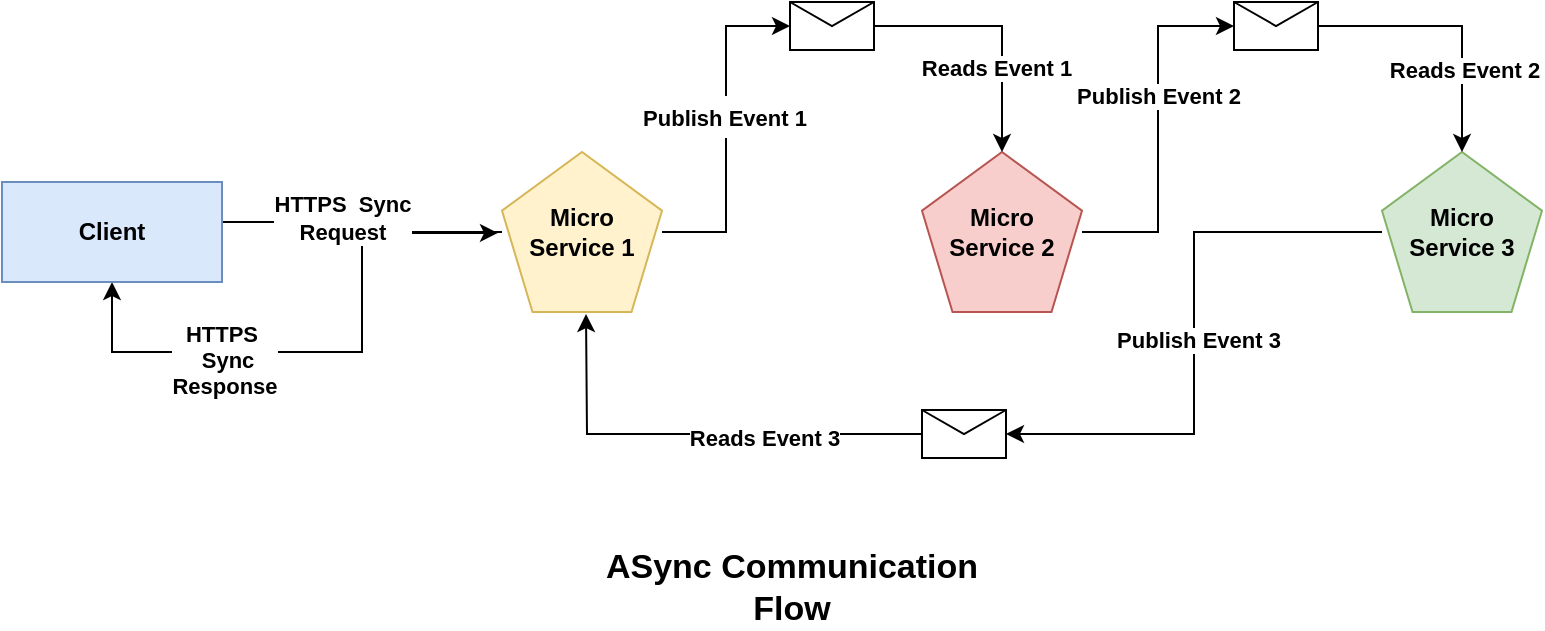 <mxfile version="17.4.0" type="device"><diagram id="rCPhJtlTNq-G4MMQFtrS" name="Page-1"><mxGraphModel dx="928" dy="504" grid="1" gridSize="12" guides="1" tooltips="1" connect="1" arrows="1" fold="1" page="1" pageScale="1" pageWidth="827" pageHeight="1169" math="0" shadow="0"><root><mxCell id="0"/><mxCell id="1" parent="0"/><mxCell id="r658CReXP4iI341EQq40-17" style="edgeStyle=orthogonalEdgeStyle;rounded=0;orthogonalLoop=1;jettySize=auto;html=1;entryX=0.5;entryY=1;entryDx=0;entryDy=0;" edge="1" parent="1" source="r658CReXP4iI341EQq40-1" target="r658CReXP4iI341EQq40-5"><mxGeometry relative="1" as="geometry"/></mxCell><mxCell id="r658CReXP4iI341EQq40-18" value="&lt;b&gt;HTTPS&amp;nbsp;&lt;br&gt;&amp;nbsp;Sync&lt;br&gt;Response&lt;br&gt;&lt;/b&gt;" style="edgeLabel;html=1;align=center;verticalAlign=middle;resizable=0;points=[];" vertex="1" connectable="0" parent="r658CReXP4iI341EQq40-17"><mxGeometry x="0.372" y="4" relative="1" as="geometry"><mxPoint as="offset"/></mxGeometry></mxCell><mxCell id="r658CReXP4iI341EQq40-29" style="edgeStyle=orthogonalEdgeStyle;rounded=0;orthogonalLoop=1;jettySize=auto;html=1;entryX=0;entryY=0.5;entryDx=0;entryDy=0;fontSize=17;" edge="1" parent="1" source="r658CReXP4iI341EQq40-1" target="r658CReXP4iI341EQq40-28"><mxGeometry relative="1" as="geometry"/></mxCell><mxCell id="r658CReXP4iI341EQq40-40" value="&lt;font style=&quot;font-size: 11px&quot;&gt;&lt;b&gt;Publish Event 1&lt;/b&gt;&lt;/font&gt;" style="edgeLabel;html=1;align=center;verticalAlign=middle;resizable=0;points=[];fontSize=17;" vertex="1" connectable="0" parent="r658CReXP4iI341EQq40-29"><mxGeometry x="0.078" y="1" relative="1" as="geometry"><mxPoint as="offset"/></mxGeometry></mxCell><mxCell id="r658CReXP4iI341EQq40-1" value="&lt;b&gt;Micro Service 1&lt;/b&gt;" style="whiteSpace=wrap;html=1;shape=mxgraph.basic.pentagon;fillColor=#fff2cc;strokeColor=#d6b656;" vertex="1" parent="1"><mxGeometry x="270" y="135" width="80" height="80" as="geometry"/></mxCell><mxCell id="r658CReXP4iI341EQq40-32" style="edgeStyle=orthogonalEdgeStyle;rounded=0;orthogonalLoop=1;jettySize=auto;html=1;entryX=0;entryY=0.5;entryDx=0;entryDy=0;fontSize=17;" edge="1" parent="1" source="r658CReXP4iI341EQq40-2" target="r658CReXP4iI341EQq40-31"><mxGeometry relative="1" as="geometry"/></mxCell><mxCell id="r658CReXP4iI341EQq40-42" value="&lt;b&gt;Publish Event 2&lt;/b&gt;" style="edgeLabel;html=1;align=center;verticalAlign=middle;resizable=0;points=[];fontSize=11;" vertex="1" connectable="0" parent="r658CReXP4iI341EQq40-32"><mxGeometry x="0.184" relative="1" as="geometry"><mxPoint as="offset"/></mxGeometry></mxCell><mxCell id="r658CReXP4iI341EQq40-2" value="&lt;b&gt;Micro Service 2&lt;/b&gt;" style="whiteSpace=wrap;html=1;shape=mxgraph.basic.pentagon;fillColor=#f8cecc;strokeColor=#b85450;" vertex="1" parent="1"><mxGeometry x="480" y="135" width="80" height="80" as="geometry"/></mxCell><mxCell id="r658CReXP4iI341EQq40-37" style="edgeStyle=orthogonalEdgeStyle;rounded=0;orthogonalLoop=1;jettySize=auto;html=1;entryX=1;entryY=0.5;entryDx=0;entryDy=0;fontSize=17;" edge="1" parent="1" source="r658CReXP4iI341EQq40-3" target="r658CReXP4iI341EQq40-36"><mxGeometry relative="1" as="geometry"/></mxCell><mxCell id="r658CReXP4iI341EQq40-43" value="&lt;b&gt;Publish Event 3&lt;/b&gt;" style="edgeLabel;html=1;align=center;verticalAlign=middle;resizable=0;points=[];fontSize=11;" vertex="1" connectable="0" parent="r658CReXP4iI341EQq40-37"><mxGeometry x="0.024" y="2" relative="1" as="geometry"><mxPoint as="offset"/></mxGeometry></mxCell><mxCell id="r658CReXP4iI341EQq40-3" value="&lt;b&gt;Micro Service 3&lt;/b&gt;" style="whiteSpace=wrap;html=1;shape=mxgraph.basic.pentagon;fillColor=#d5e8d4;strokeColor=#82b366;" vertex="1" parent="1"><mxGeometry x="710" y="135" width="80" height="80" as="geometry"/></mxCell><mxCell id="r658CReXP4iI341EQq40-6" style="edgeStyle=orthogonalEdgeStyle;rounded=0;orthogonalLoop=1;jettySize=auto;html=1;entryX=-0.025;entryY=0.506;entryDx=0;entryDy=0;entryPerimeter=0;" edge="1" parent="1" source="r658CReXP4iI341EQq40-5" target="r658CReXP4iI341EQq40-1"><mxGeometry relative="1" as="geometry"><Array as="points"><mxPoint x="199" y="170"/><mxPoint x="199" y="176"/></Array></mxGeometry></mxCell><mxCell id="r658CReXP4iI341EQq40-9" value="&lt;b&gt;HTTPS&amp;nbsp; Sync &lt;br&gt;Request&lt;/b&gt;" style="edgeLabel;html=1;align=center;verticalAlign=middle;resizable=0;points=[];" vertex="1" connectable="0" parent="r658CReXP4iI341EQq40-6"><mxGeometry x="-0.177" y="2" relative="1" as="geometry"><mxPoint x="1" as="offset"/></mxGeometry></mxCell><mxCell id="r658CReXP4iI341EQq40-5" value="&lt;b&gt;Client&lt;/b&gt;" style="rounded=0;whiteSpace=wrap;html=1;fillColor=#dae8fc;strokeColor=#6c8ebf;" vertex="1" parent="1"><mxGeometry x="20" y="150" width="110" height="50" as="geometry"/></mxCell><mxCell id="r658CReXP4iI341EQq40-21" value="&lt;b&gt;&lt;font style=&quot;font-size: 17px&quot;&gt;ASync Communication Flow&lt;/font&gt;&lt;/b&gt;" style="text;html=1;strokeColor=none;fillColor=none;align=center;verticalAlign=middle;whiteSpace=wrap;rounded=0;" vertex="1" parent="1"><mxGeometry x="300" y="348" width="230" height="10" as="geometry"/></mxCell><mxCell id="r658CReXP4iI341EQq40-22" style="edgeStyle=orthogonalEdgeStyle;rounded=0;orthogonalLoop=1;jettySize=auto;html=1;exitX=0.5;exitY=1;exitDx=0;exitDy=0;fontSize=17;" edge="1" parent="1" source="r658CReXP4iI341EQq40-21" target="r658CReXP4iI341EQq40-21"><mxGeometry relative="1" as="geometry"/></mxCell><mxCell id="r658CReXP4iI341EQq40-30" style="edgeStyle=orthogonalEdgeStyle;rounded=0;orthogonalLoop=1;jettySize=auto;html=1;entryX=0.5;entryY=0;entryDx=0;entryDy=0;entryPerimeter=0;fontSize=17;" edge="1" parent="1" source="r658CReXP4iI341EQq40-28" target="r658CReXP4iI341EQq40-2"><mxGeometry relative="1" as="geometry"/></mxCell><mxCell id="r658CReXP4iI341EQq40-44" value="&lt;b&gt;Reads Event 1&lt;/b&gt;" style="edgeLabel;html=1;align=center;verticalAlign=middle;resizable=0;points=[];fontSize=11;" vertex="1" connectable="0" parent="r658CReXP4iI341EQq40-30"><mxGeometry x="0.339" y="-3" relative="1" as="geometry"><mxPoint as="offset"/></mxGeometry></mxCell><mxCell id="r658CReXP4iI341EQq40-28" value="" style="shape=message;html=1;whiteSpace=wrap;html=1;outlineConnect=0;fontSize=17;" vertex="1" parent="1"><mxGeometry x="414" y="60" width="42" height="24" as="geometry"/></mxCell><mxCell id="r658CReXP4iI341EQq40-33" style="edgeStyle=orthogonalEdgeStyle;rounded=0;orthogonalLoop=1;jettySize=auto;html=1;entryX=0.5;entryY=0;entryDx=0;entryDy=0;entryPerimeter=0;fontSize=17;" edge="1" parent="1" source="r658CReXP4iI341EQq40-31" target="r658CReXP4iI341EQq40-3"><mxGeometry relative="1" as="geometry"/></mxCell><mxCell id="r658CReXP4iI341EQq40-45" value="&lt;b&gt;Reads Event 2&lt;/b&gt;" style="edgeLabel;html=1;align=center;verticalAlign=middle;resizable=0;points=[];fontSize=11;" vertex="1" connectable="0" parent="r658CReXP4iI341EQq40-33"><mxGeometry x="0.393" y="1" relative="1" as="geometry"><mxPoint as="offset"/></mxGeometry></mxCell><mxCell id="r658CReXP4iI341EQq40-31" value="" style="shape=message;html=1;whiteSpace=wrap;html=1;outlineConnect=0;fontSize=17;" vertex="1" parent="1"><mxGeometry x="636" y="60" width="42" height="24" as="geometry"/></mxCell><mxCell id="r658CReXP4iI341EQq40-38" style="edgeStyle=orthogonalEdgeStyle;rounded=0;orthogonalLoop=1;jettySize=auto;html=1;fontSize=17;" edge="1" parent="1" source="r658CReXP4iI341EQq40-36"><mxGeometry relative="1" as="geometry"><mxPoint x="312" y="216" as="targetPoint"/></mxGeometry></mxCell><mxCell id="r658CReXP4iI341EQq40-46" value="&lt;b&gt;Reads Event 3&lt;/b&gt;" style="edgeLabel;html=1;align=center;verticalAlign=middle;resizable=0;points=[];fontSize=11;" vertex="1" connectable="0" parent="r658CReXP4iI341EQq40-38"><mxGeometry x="-0.307" y="2" relative="1" as="geometry"><mxPoint as="offset"/></mxGeometry></mxCell><mxCell id="r658CReXP4iI341EQq40-36" value="" style="shape=message;html=1;whiteSpace=wrap;html=1;outlineConnect=0;fontSize=17;" vertex="1" parent="1"><mxGeometry x="480" y="264" width="42" height="24" as="geometry"/></mxCell></root></mxGraphModel></diagram></mxfile>